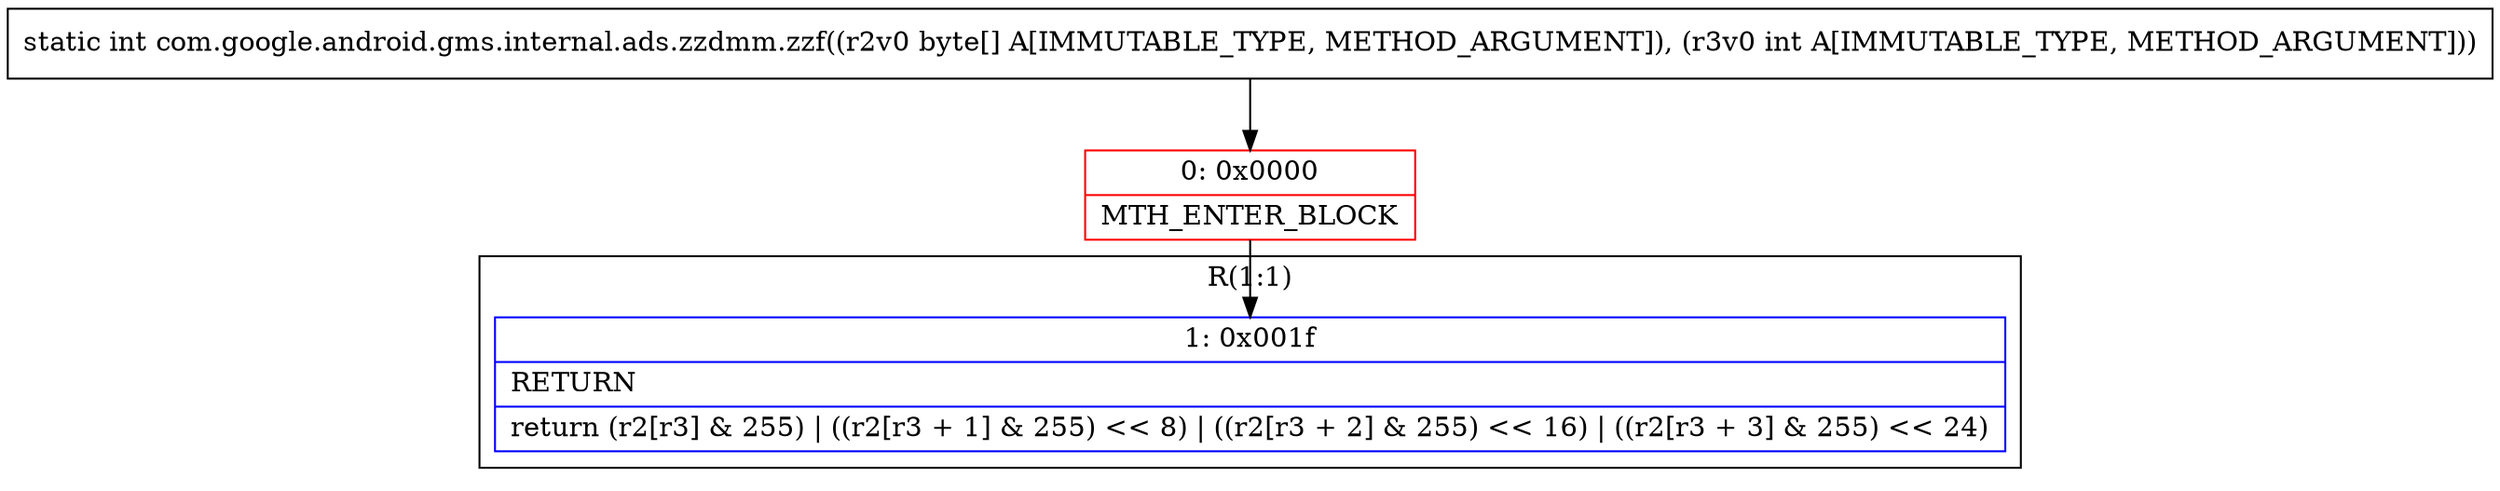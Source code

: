 digraph "CFG forcom.google.android.gms.internal.ads.zzdmm.zzf([BI)I" {
subgraph cluster_Region_1888796995 {
label = "R(1:1)";
node [shape=record,color=blue];
Node_1 [shape=record,label="{1\:\ 0x001f|RETURN\l|return (r2[r3] & 255) \| ((r2[r3 + 1] & 255) \<\< 8) \| ((r2[r3 + 2] & 255) \<\< 16) \| ((r2[r3 + 3] & 255) \<\< 24)\l}"];
}
Node_0 [shape=record,color=red,label="{0\:\ 0x0000|MTH_ENTER_BLOCK\l}"];
MethodNode[shape=record,label="{static int com.google.android.gms.internal.ads.zzdmm.zzf((r2v0 byte[] A[IMMUTABLE_TYPE, METHOD_ARGUMENT]), (r3v0 int A[IMMUTABLE_TYPE, METHOD_ARGUMENT])) }"];
MethodNode -> Node_0;
Node_0 -> Node_1;
}

